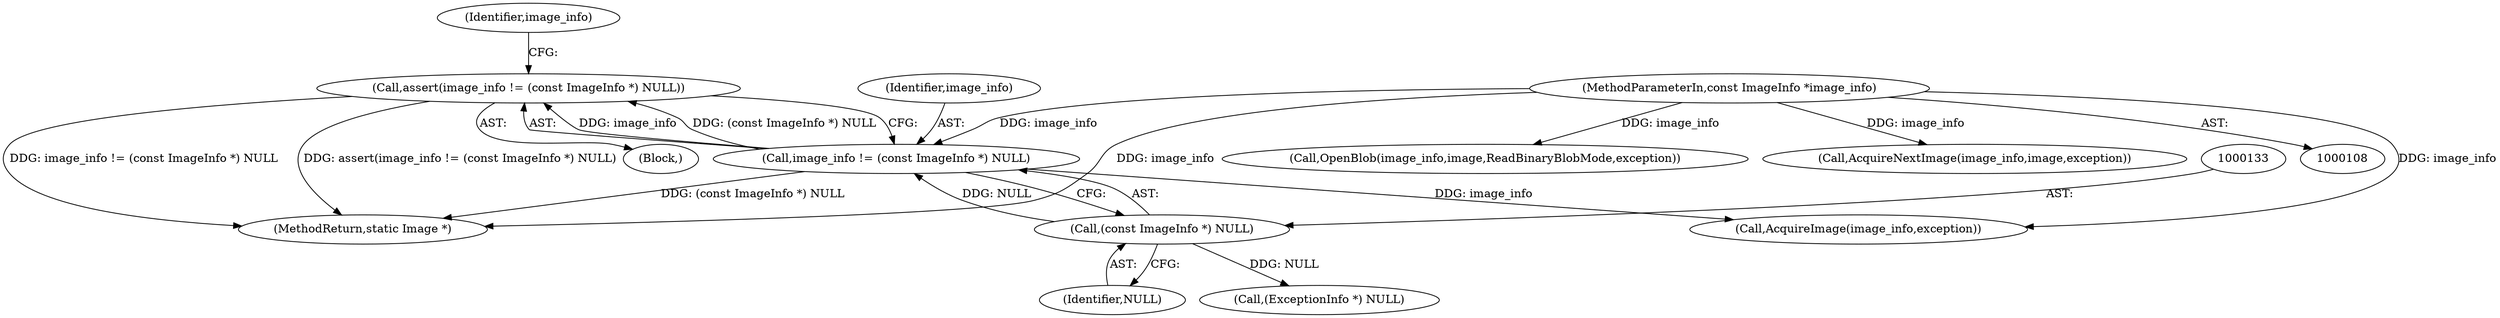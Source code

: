 digraph "0_ImageMagick_8ea44b48a182dd46d018f4b4f09a5e2ee9638105@API" {
"1000129" [label="(Call,assert(image_info != (const ImageInfo *) NULL))"];
"1000130" [label="(Call,image_info != (const ImageInfo *) NULL)"];
"1000109" [label="(MethodParameterIn,const ImageInfo *image_info)"];
"1000132" [label="(Call,(const ImageInfo *) NULL)"];
"1000130" [label="(Call,image_info != (const ImageInfo *) NULL)"];
"1000134" [label="(Identifier,NULL)"];
"1000109" [label="(MethodParameterIn,const ImageInfo *image_info)"];
"1000132" [label="(Call,(const ImageInfo *) NULL)"];
"1000175" [label="(Call,OpenBlob(image_info,image,ReadBinaryBlobMode,exception))"];
"1000170" [label="(Call,AcquireImage(image_info,exception))"];
"1001566" [label="(Call,AcquireNextImage(image_info,image,exception))"];
"1000159" [label="(Call,(ExceptionInfo *) NULL)"];
"1001616" [label="(MethodReturn,static Image *)"];
"1000111" [label="(Block,)"];
"1000131" [label="(Identifier,image_info)"];
"1000129" [label="(Call,assert(image_info != (const ImageInfo *) NULL))"];
"1000138" [label="(Identifier,image_info)"];
"1000129" -> "1000111"  [label="AST: "];
"1000129" -> "1000130"  [label="CFG: "];
"1000130" -> "1000129"  [label="AST: "];
"1000138" -> "1000129"  [label="CFG: "];
"1000129" -> "1001616"  [label="DDG: image_info != (const ImageInfo *) NULL"];
"1000129" -> "1001616"  [label="DDG: assert(image_info != (const ImageInfo *) NULL)"];
"1000130" -> "1000129"  [label="DDG: image_info"];
"1000130" -> "1000129"  [label="DDG: (const ImageInfo *) NULL"];
"1000130" -> "1000132"  [label="CFG: "];
"1000131" -> "1000130"  [label="AST: "];
"1000132" -> "1000130"  [label="AST: "];
"1000130" -> "1001616"  [label="DDG: (const ImageInfo *) NULL"];
"1000109" -> "1000130"  [label="DDG: image_info"];
"1000132" -> "1000130"  [label="DDG: NULL"];
"1000130" -> "1000170"  [label="DDG: image_info"];
"1000109" -> "1000108"  [label="AST: "];
"1000109" -> "1001616"  [label="DDG: image_info"];
"1000109" -> "1000170"  [label="DDG: image_info"];
"1000109" -> "1000175"  [label="DDG: image_info"];
"1000109" -> "1001566"  [label="DDG: image_info"];
"1000132" -> "1000134"  [label="CFG: "];
"1000133" -> "1000132"  [label="AST: "];
"1000134" -> "1000132"  [label="AST: "];
"1000132" -> "1000159"  [label="DDG: NULL"];
}
